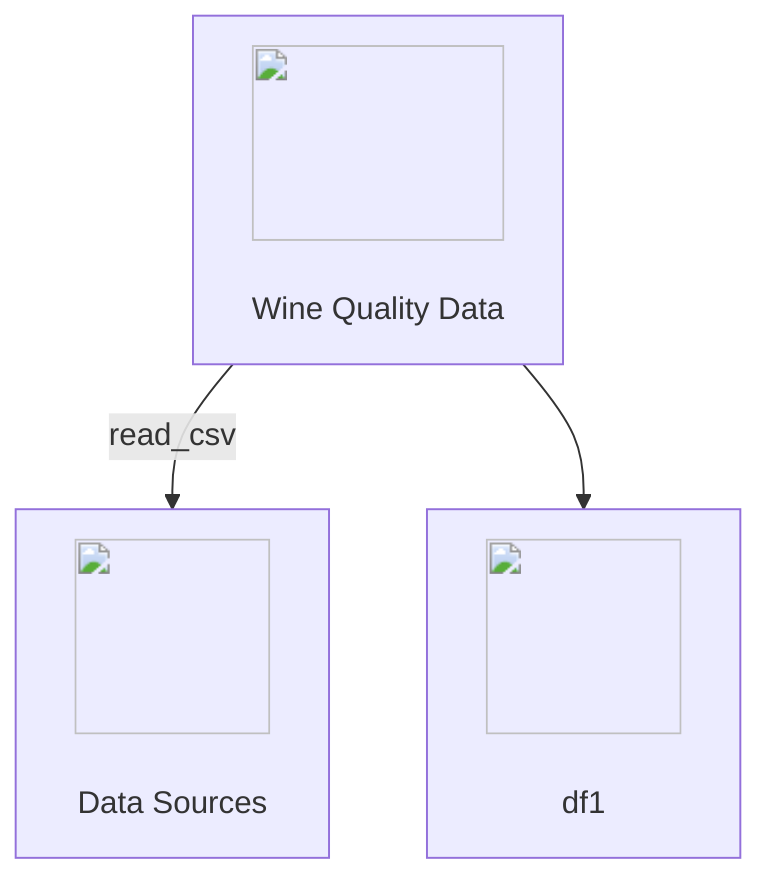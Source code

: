 graph TD
    A["<img src='icons/file.svg' width=100 height=100/> <br/> Wine Quality Data"]
    B["<img src='icons/database.svg' width=100 height=100/> <br/> Data Sources"]
    C["<img src='icons/table.svg' width=100 height=100/> <br/> df1"]
    A -->|"read_csv"| B
    A --> C